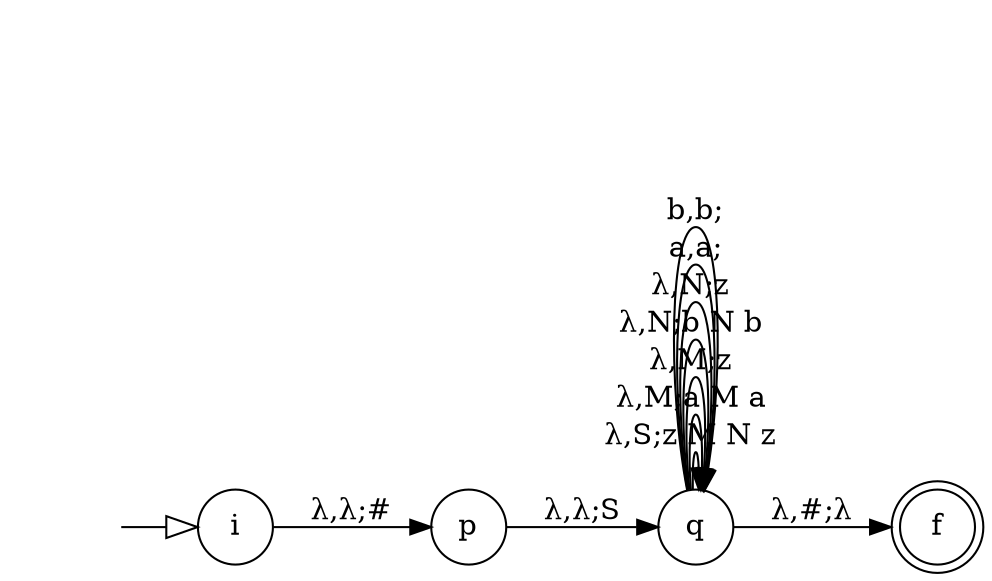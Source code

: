 digraph ab {
	rankdir=LR size="8,5"
	node [shape=circle]
	i
	node [shape=circle]
	p
	node [shape=circle]
	q
	node [shape=doublecircle]
	f
	i -> p [label="λ,λ;#"]
	p -> q [label="λ,λ;S"]
	q -> q [label="λ,S;z M N z "]
	q -> q [label="λ,M;a M a "]
	q -> q [label="λ,M;z "]
	q -> q [label="λ,N;b N b "]
	q -> q [label="λ,N;z "]
	q -> q [label="a,a;"]
	q -> q [label="b,b;"]
	q -> f [label="λ,#;λ"]
	node [shape=none]
	edge [arrowhead=empty arrowsize=1.5]
	"" -> i
}
